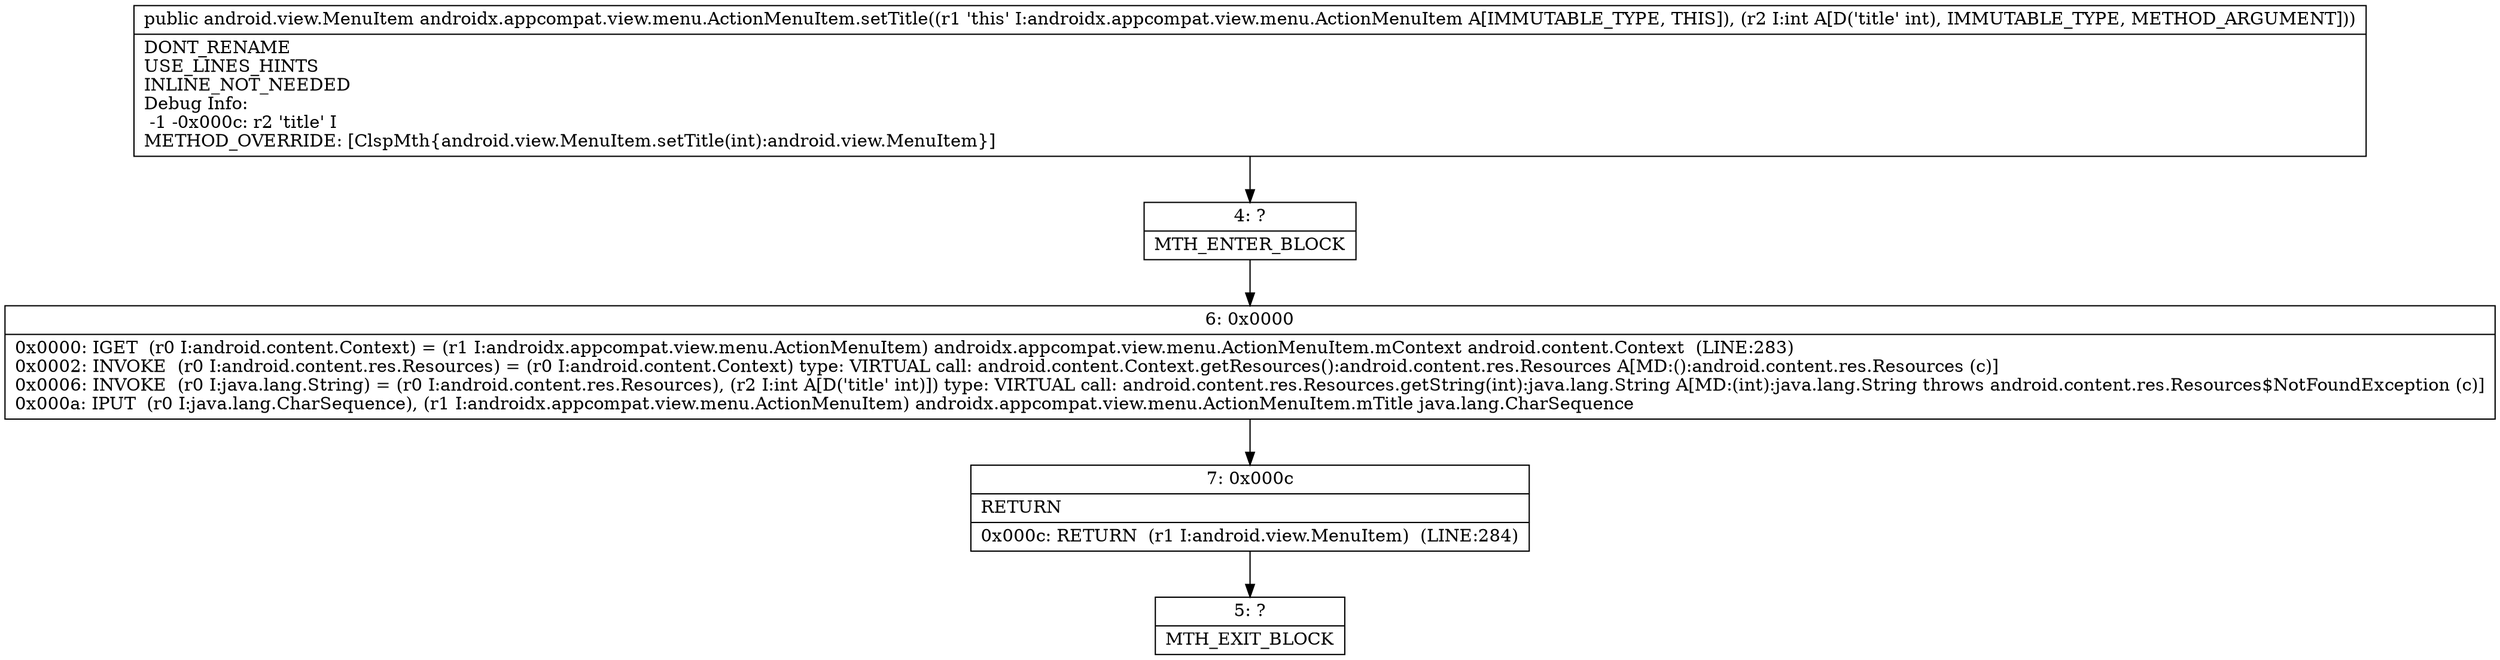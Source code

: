 digraph "CFG forandroidx.appcompat.view.menu.ActionMenuItem.setTitle(I)Landroid\/view\/MenuItem;" {
Node_4 [shape=record,label="{4\:\ ?|MTH_ENTER_BLOCK\l}"];
Node_6 [shape=record,label="{6\:\ 0x0000|0x0000: IGET  (r0 I:android.content.Context) = (r1 I:androidx.appcompat.view.menu.ActionMenuItem) androidx.appcompat.view.menu.ActionMenuItem.mContext android.content.Context  (LINE:283)\l0x0002: INVOKE  (r0 I:android.content.res.Resources) = (r0 I:android.content.Context) type: VIRTUAL call: android.content.Context.getResources():android.content.res.Resources A[MD:():android.content.res.Resources (c)]\l0x0006: INVOKE  (r0 I:java.lang.String) = (r0 I:android.content.res.Resources), (r2 I:int A[D('title' int)]) type: VIRTUAL call: android.content.res.Resources.getString(int):java.lang.String A[MD:(int):java.lang.String throws android.content.res.Resources$NotFoundException (c)]\l0x000a: IPUT  (r0 I:java.lang.CharSequence), (r1 I:androidx.appcompat.view.menu.ActionMenuItem) androidx.appcompat.view.menu.ActionMenuItem.mTitle java.lang.CharSequence \l}"];
Node_7 [shape=record,label="{7\:\ 0x000c|RETURN\l|0x000c: RETURN  (r1 I:android.view.MenuItem)  (LINE:284)\l}"];
Node_5 [shape=record,label="{5\:\ ?|MTH_EXIT_BLOCK\l}"];
MethodNode[shape=record,label="{public android.view.MenuItem androidx.appcompat.view.menu.ActionMenuItem.setTitle((r1 'this' I:androidx.appcompat.view.menu.ActionMenuItem A[IMMUTABLE_TYPE, THIS]), (r2 I:int A[D('title' int), IMMUTABLE_TYPE, METHOD_ARGUMENT]))  | DONT_RENAME\lUSE_LINES_HINTS\lINLINE_NOT_NEEDED\lDebug Info:\l  \-1 \-0x000c: r2 'title' I\lMETHOD_OVERRIDE: [ClspMth\{android.view.MenuItem.setTitle(int):android.view.MenuItem\}]\l}"];
MethodNode -> Node_4;Node_4 -> Node_6;
Node_6 -> Node_7;
Node_7 -> Node_5;
}

